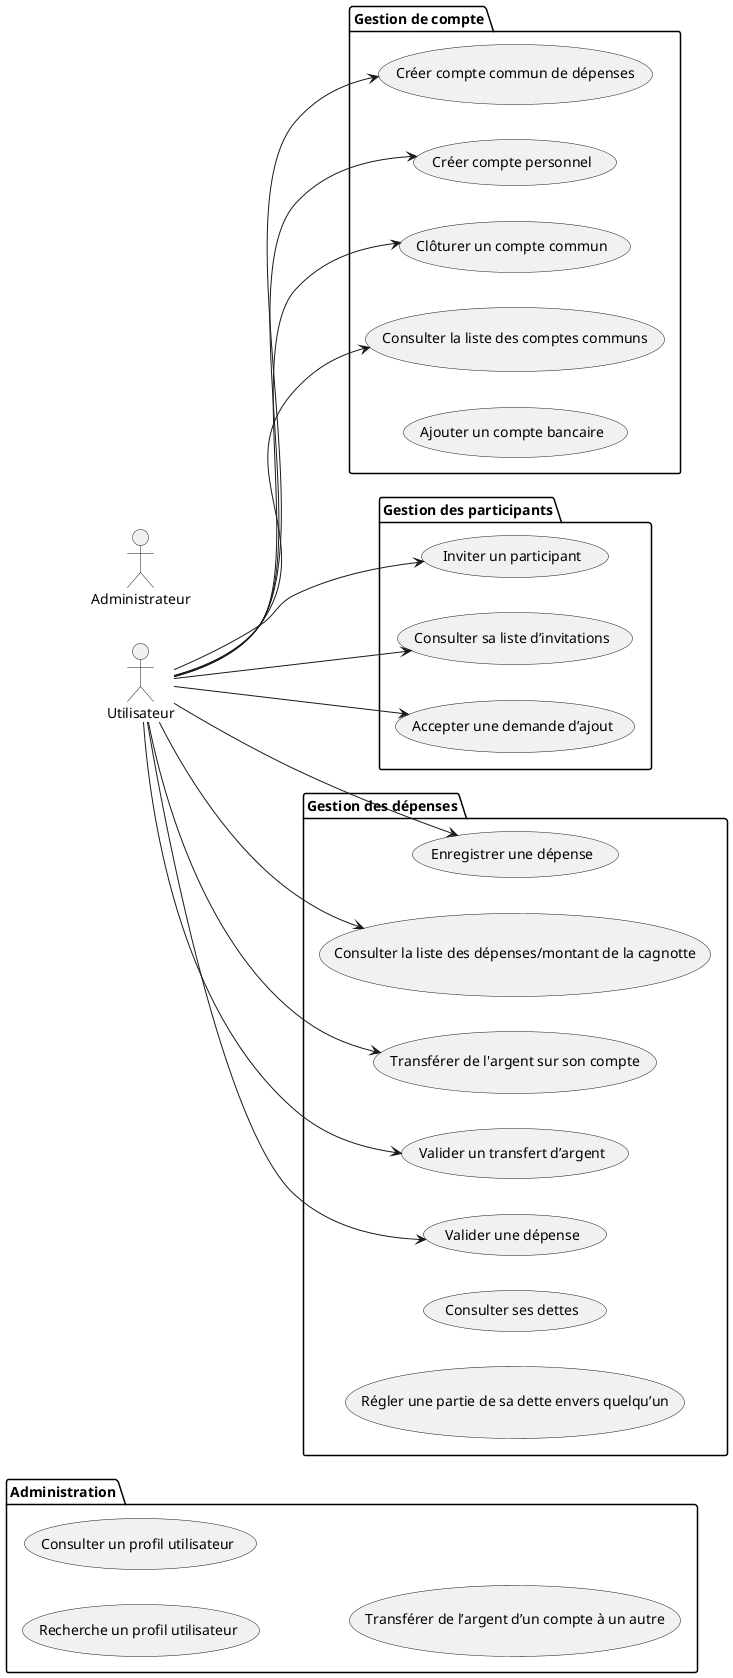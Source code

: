 @startuml
left to right direction

actor "Utilisateur" as User

actor "Administrateur" as Admin

package "Gestion de compte"{
	usecase "Créer compte commun de dépenses" as cccd
	usecase "Créer compte personnel" as ccp
	usecase "Clôturer un compte commun" as ccc
	usecase "Consulter la liste des comptes communs" as clcc
    usecase "Ajouter un compte bancaire" as acb
}

package "Gestion des participants"{
	usecase "Inviter un participant" as iup
        usecase "Consulter sa liste d’invitations" as csli
        usecase "Accepter une demande d’ajout" as auda
}

package "Gestion des dépenses"{
        usecase "Enregistrer une dépense" as eud
        usecase "Consulter la liste des dépenses/montant de la cagnotte" as cllddmdlc
        usecase "Transférer de l'argent sur son compte" as tdassc
        usecase "Valider un transfert d’argent" as vuta
        usecase "Valider une dépense" as vud
        usecase "Consulter ses dettes" as csd
        usecase "Régler une partie de sa dette envers quelqu’un" as rpd
}

package "Administration"{
    usecase "Recherche un profil utilisateur" as rpu
    usecase "Consulter un profil utilisateur" as cpu
    usecase "Transférer de l’argent d’un compte à un autre" as tda
}

User --> cccd
User --> ccp
User --> ccc
User --> clcc
User --> iup
User --> csli
User --> auda
User --> eud
User --> cllddmdlc
User --> tdassc
User --> vuta
User --> vud
@enduml